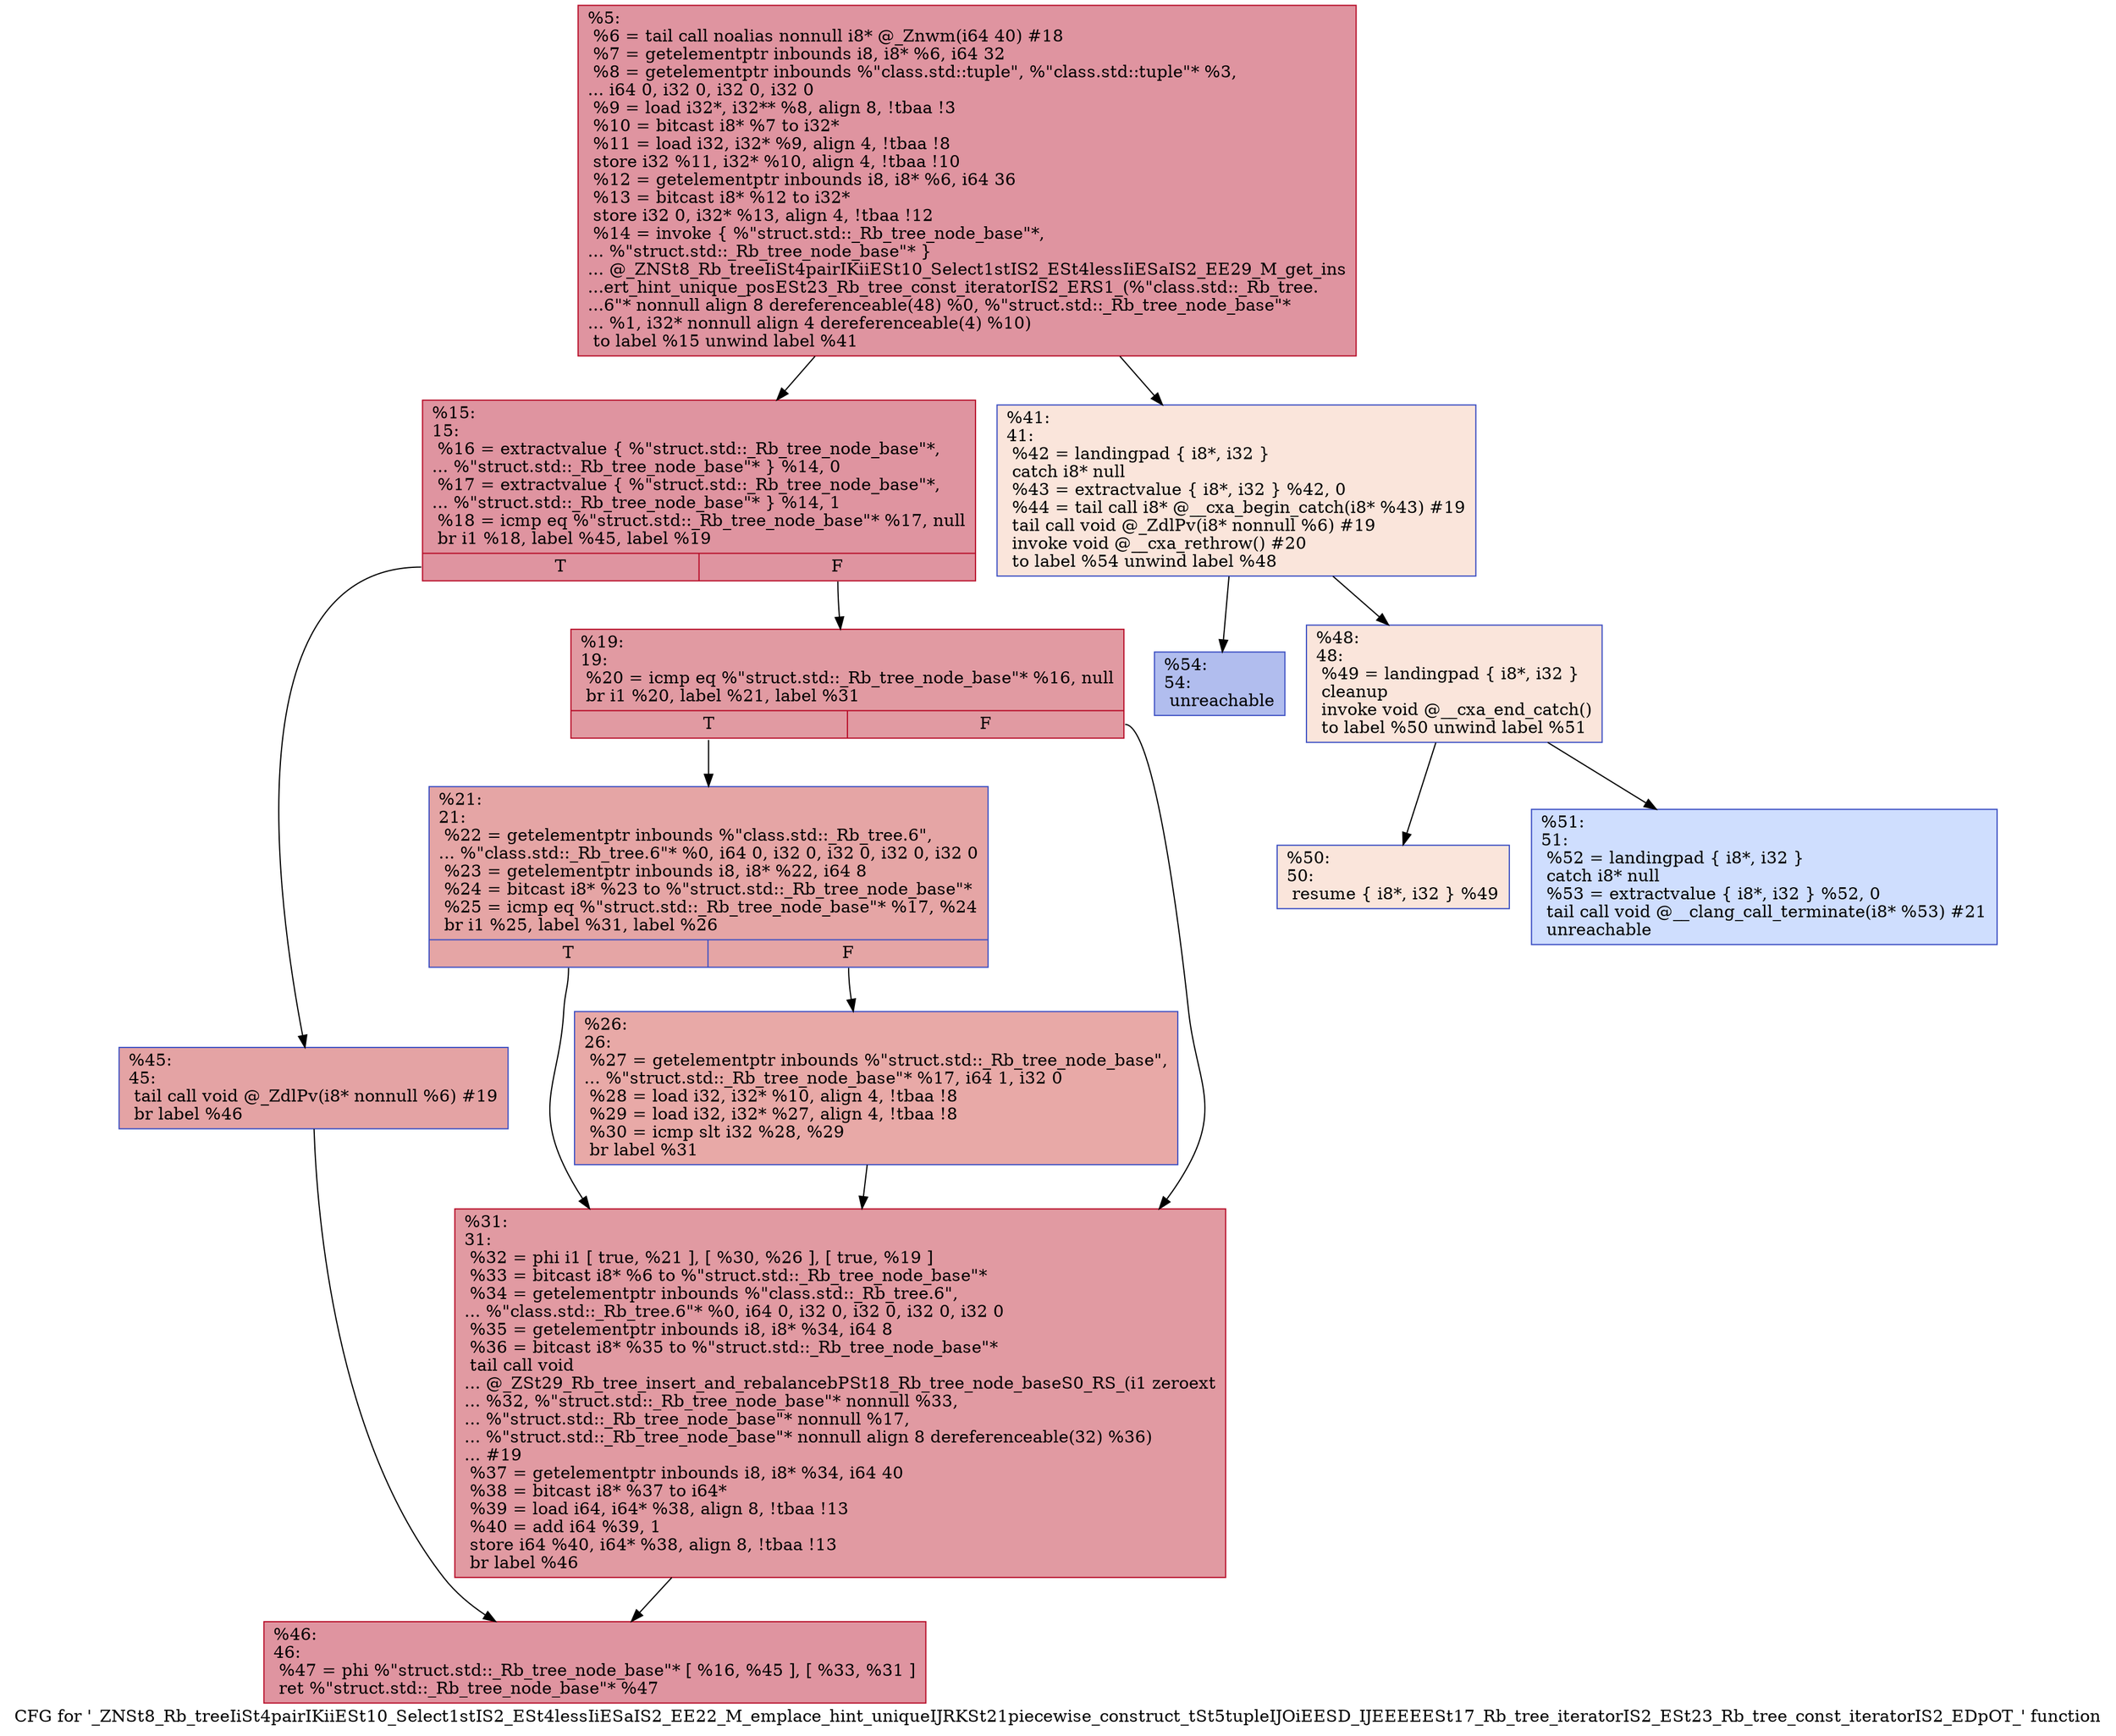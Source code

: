 digraph "CFG for '_ZNSt8_Rb_treeIiSt4pairIKiiESt10_Select1stIS2_ESt4lessIiESaIS2_EE22_M_emplace_hint_uniqueIJRKSt21piecewise_construct_tSt5tupleIJOiEESD_IJEEEEESt17_Rb_tree_iteratorIS2_ESt23_Rb_tree_const_iteratorIS2_EDpOT_' function" {
	label="CFG for '_ZNSt8_Rb_treeIiSt4pairIKiiESt10_Select1stIS2_ESt4lessIiESaIS2_EE22_M_emplace_hint_uniqueIJRKSt21piecewise_construct_tSt5tupleIJOiEESD_IJEEEEESt17_Rb_tree_iteratorIS2_ESt23_Rb_tree_const_iteratorIS2_EDpOT_' function";

	Node0x55c240274a80 [shape=record,color="#b70d28ff", style=filled, fillcolor="#b70d2870",label="{%5:\l  %6 = tail call noalias nonnull i8* @_Znwm(i64 40) #18\l  %7 = getelementptr inbounds i8, i8* %6, i64 32\l  %8 = getelementptr inbounds %\"class.std::tuple\", %\"class.std::tuple\"* %3,\l... i64 0, i32 0, i32 0, i32 0\l  %9 = load i32*, i32** %8, align 8, !tbaa !3\l  %10 = bitcast i8* %7 to i32*\l  %11 = load i32, i32* %9, align 4, !tbaa !8\l  store i32 %11, i32* %10, align 4, !tbaa !10\l  %12 = getelementptr inbounds i8, i8* %6, i64 36\l  %13 = bitcast i8* %12 to i32*\l  store i32 0, i32* %13, align 4, !tbaa !12\l  %14 = invoke \{ %\"struct.std::_Rb_tree_node_base\"*,\l... %\"struct.std::_Rb_tree_node_base\"* \}\l... @_ZNSt8_Rb_treeIiSt4pairIKiiESt10_Select1stIS2_ESt4lessIiESaIS2_EE29_M_get_ins\l...ert_hint_unique_posESt23_Rb_tree_const_iteratorIS2_ERS1_(%\"class.std::_Rb_tree.\l...6\"* nonnull align 8 dereferenceable(48) %0, %\"struct.std::_Rb_tree_node_base\"*\l... %1, i32* nonnull align 4 dereferenceable(4) %10)\l          to label %15 unwind label %41\l}"];
	Node0x55c240274a80 -> Node0x55c2402747b0;
	Node0x55c240274a80 -> Node0x55c240275230;
	Node0x55c2402747b0 [shape=record,color="#b70d28ff", style=filled, fillcolor="#b70d2870",label="{%15:\l15:                                               \l  %16 = extractvalue \{ %\"struct.std::_Rb_tree_node_base\"*,\l... %\"struct.std::_Rb_tree_node_base\"* \} %14, 0\l  %17 = extractvalue \{ %\"struct.std::_Rb_tree_node_base\"*,\l... %\"struct.std::_Rb_tree_node_base\"* \} %14, 1\l  %18 = icmp eq %\"struct.std::_Rb_tree_node_base\"* %17, null\l  br i1 %18, label %45, label %19\l|{<s0>T|<s1>F}}"];
	Node0x55c2402747b0:s0 -> Node0x55c240275500;
	Node0x55c2402747b0:s1 -> Node0x55c240275550;
	Node0x55c240275550 [shape=record,color="#b70d28ff", style=filled, fillcolor="#bb1b2c70",label="{%19:\l19:                                               \l  %20 = icmp eq %\"struct.std::_Rb_tree_node_base\"* %16, null\l  br i1 %20, label %21, label %31\l|{<s0>T|<s1>F}}"];
	Node0x55c240275550:s0 -> Node0x55c240275720;
	Node0x55c240275550:s1 -> Node0x55c240275770;
	Node0x55c240275720 [shape=record,color="#3d50c3ff", style=filled, fillcolor="#c5333470",label="{%21:\l21:                                               \l  %22 = getelementptr inbounds %\"class.std::_Rb_tree.6\",\l... %\"class.std::_Rb_tree.6\"* %0, i64 0, i32 0, i32 0, i32 0, i32 0\l  %23 = getelementptr inbounds i8, i8* %22, i64 8\l  %24 = bitcast i8* %23 to %\"struct.std::_Rb_tree_node_base\"*\l  %25 = icmp eq %\"struct.std::_Rb_tree_node_base\"* %17, %24\l  br i1 %25, label %31, label %26\l|{<s0>T|<s1>F}}"];
	Node0x55c240275720:s0 -> Node0x55c240275770;
	Node0x55c240275720:s1 -> Node0x55c240275b70;
	Node0x55c240275b70 [shape=record,color="#3d50c3ff", style=filled, fillcolor="#ca3b3770",label="{%26:\l26:                                               \l  %27 = getelementptr inbounds %\"struct.std::_Rb_tree_node_base\",\l... %\"struct.std::_Rb_tree_node_base\"* %17, i64 1, i32 0\l  %28 = load i32, i32* %10, align 4, !tbaa !8\l  %29 = load i32, i32* %27, align 4, !tbaa !8\l  %30 = icmp slt i32 %28, %29\l  br label %31\l}"];
	Node0x55c240275b70 -> Node0x55c240275770;
	Node0x55c240275770 [shape=record,color="#b70d28ff", style=filled, fillcolor="#bb1b2c70",label="{%31:\l31:                                               \l  %32 = phi i1 [ true, %21 ], [ %30, %26 ], [ true, %19 ]\l  %33 = bitcast i8* %6 to %\"struct.std::_Rb_tree_node_base\"*\l  %34 = getelementptr inbounds %\"class.std::_Rb_tree.6\",\l... %\"class.std::_Rb_tree.6\"* %0, i64 0, i32 0, i32 0, i32 0, i32 0\l  %35 = getelementptr inbounds i8, i8* %34, i64 8\l  %36 = bitcast i8* %35 to %\"struct.std::_Rb_tree_node_base\"*\l  tail call void\l... @_ZSt29_Rb_tree_insert_and_rebalancebPSt18_Rb_tree_node_baseS0_RS_(i1 zeroext\l... %32, %\"struct.std::_Rb_tree_node_base\"* nonnull %33,\l... %\"struct.std::_Rb_tree_node_base\"* nonnull %17,\l... %\"struct.std::_Rb_tree_node_base\"* nonnull align 8 dereferenceable(32) %36)\l... #19\l  %37 = getelementptr inbounds i8, i8* %34, i64 40\l  %38 = bitcast i8* %37 to i64*\l  %39 = load i64, i64* %38, align 8, !tbaa !13\l  %40 = add i64 %39, 1\l  store i64 %40, i64* %38, align 8, !tbaa !13\l  br label %46\l}"];
	Node0x55c240275770 -> Node0x55c240260570;
	Node0x55c240275230 [shape=record,color="#3d50c3ff", style=filled, fillcolor="#f4c5ad70",label="{%41:\l41:                                               \l  %42 = landingpad \{ i8*, i32 \}\l          catch i8* null\l  %43 = extractvalue \{ i8*, i32 \} %42, 0\l  %44 = tail call i8* @__cxa_begin_catch(i8* %43) #19\l  tail call void @_ZdlPv(i8* nonnull %6) #19\l  invoke void @__cxa_rethrow() #20\l          to label %54 unwind label %48\l}"];
	Node0x55c240275230 -> Node0x55c2402776c0;
	Node0x55c240275230 -> Node0x55c240277710;
	Node0x55c240275500 [shape=record,color="#3d50c3ff", style=filled, fillcolor="#c32e3170",label="{%45:\l45:                                               \l  tail call void @_ZdlPv(i8* nonnull %6) #19\l  br label %46\l}"];
	Node0x55c240275500 -> Node0x55c240260570;
	Node0x55c240260570 [shape=record,color="#b70d28ff", style=filled, fillcolor="#b70d2870",label="{%46:\l46:                                               \l  %47 = phi %\"struct.std::_Rb_tree_node_base\"* [ %16, %45 ], [ %33, %31 ]\l  ret %\"struct.std::_Rb_tree_node_base\"* %47\l}"];
	Node0x55c240277710 [shape=record,color="#3d50c3ff", style=filled, fillcolor="#f4c5ad70",label="{%48:\l48:                                               \l  %49 = landingpad \{ i8*, i32 \}\l          cleanup\l  invoke void @__cxa_end_catch()\l          to label %50 unwind label %51\l}"];
	Node0x55c240277710 -> Node0x55c240277ae0;
	Node0x55c240277710 -> Node0x55c240277b30;
	Node0x55c240277ae0 [shape=record,color="#3d50c3ff", style=filled, fillcolor="#f4c5ad70",label="{%50:\l50:                                               \l  resume \{ i8*, i32 \} %49\l}"];
	Node0x55c240277b30 [shape=record,color="#3d50c3ff", style=filled, fillcolor="#93b5fe70",label="{%51:\l51:                                               \l  %52 = landingpad \{ i8*, i32 \}\l          catch i8* null\l  %53 = extractvalue \{ i8*, i32 \} %52, 0\l  tail call void @__clang_call_terminate(i8* %53) #21\l  unreachable\l}"];
	Node0x55c2402776c0 [shape=record,color="#3d50c3ff", style=filled, fillcolor="#4f69d970",label="{%54:\l54:                                               \l  unreachable\l}"];
}

